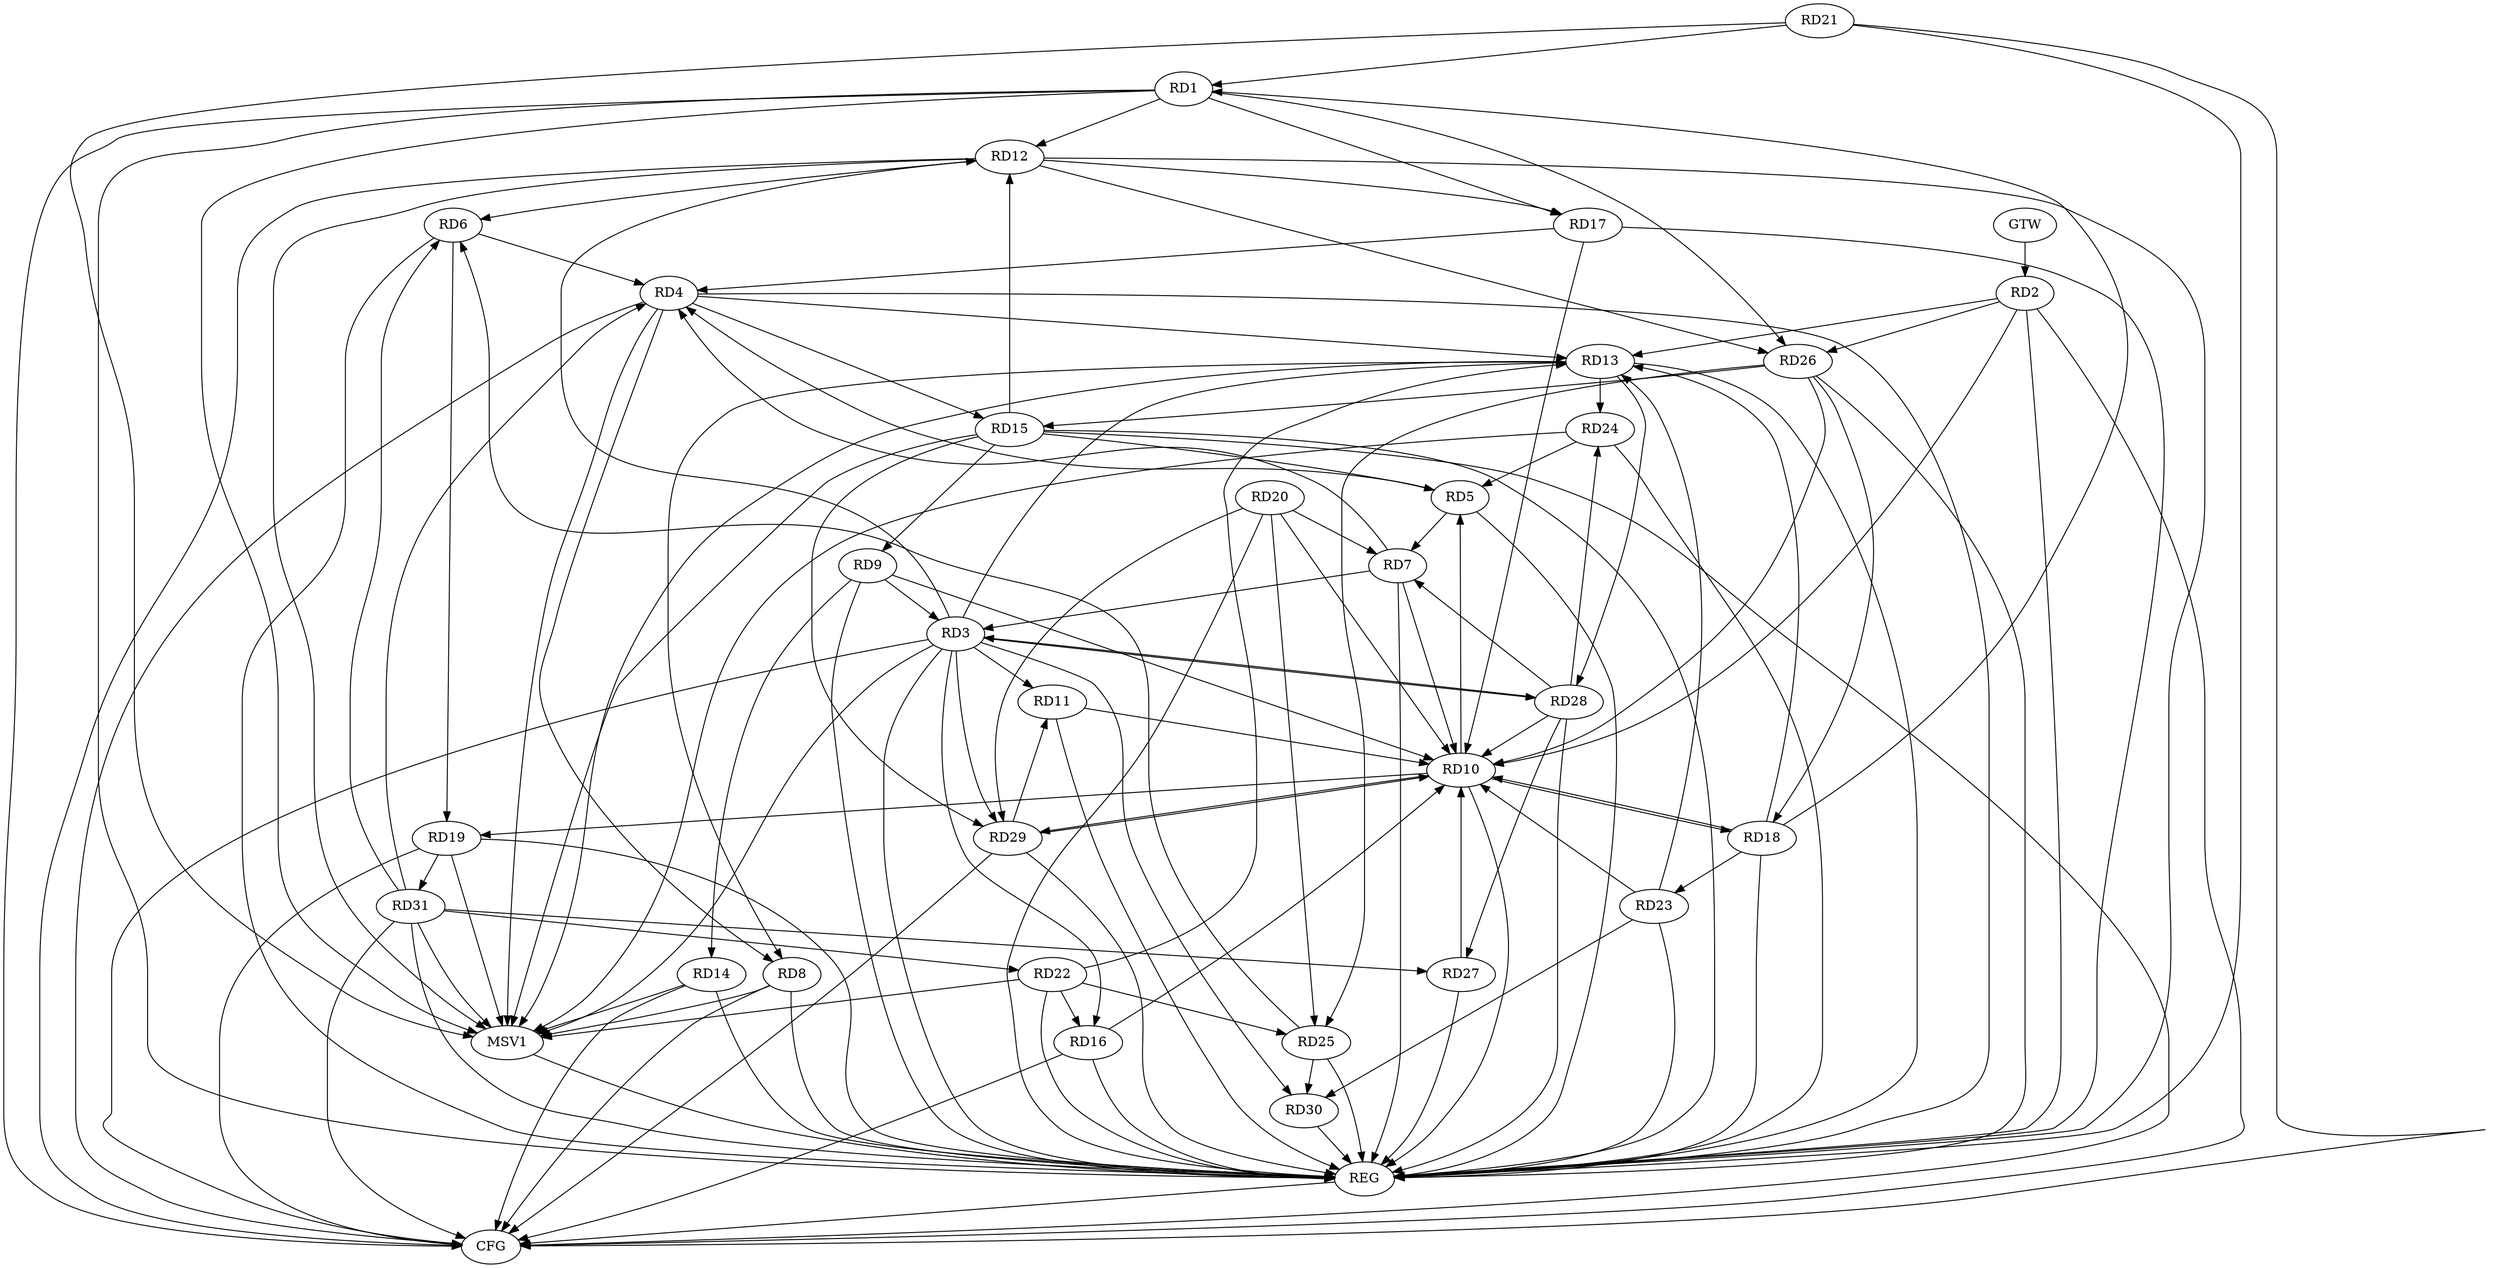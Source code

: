 strict digraph G {
  RD1 [ label="RD1" ];
  RD2 [ label="RD2" ];
  RD3 [ label="RD3" ];
  RD4 [ label="RD4" ];
  RD5 [ label="RD5" ];
  RD6 [ label="RD6" ];
  RD7 [ label="RD7" ];
  RD8 [ label="RD8" ];
  RD9 [ label="RD9" ];
  RD10 [ label="RD10" ];
  RD11 [ label="RD11" ];
  RD12 [ label="RD12" ];
  RD13 [ label="RD13" ];
  RD14 [ label="RD14" ];
  RD15 [ label="RD15" ];
  RD16 [ label="RD16" ];
  RD17 [ label="RD17" ];
  RD18 [ label="RD18" ];
  RD19 [ label="RD19" ];
  RD20 [ label="RD20" ];
  RD21 [ label="RD21" ];
  RD22 [ label="RD22" ];
  RD23 [ label="RD23" ];
  RD24 [ label="RD24" ];
  RD25 [ label="RD25" ];
  RD26 [ label="RD26" ];
  RD27 [ label="RD27" ];
  RD28 [ label="RD28" ];
  RD29 [ label="RD29" ];
  RD30 [ label="RD30" ];
  RD31 [ label="RD31" ];
  GTW [ label="GTW" ];
  REG [ label="REG" ];
  CFG [ label="CFG" ];
  MSV1 [ label="MSV1" ];
  RD1 -> RD12;
  RD1 -> RD17;
  RD18 -> RD1;
  RD21 -> RD1;
  RD1 -> RD26;
  RD2 -> RD13;
  RD2 -> RD26;
  RD7 -> RD3;
  RD9 -> RD3;
  RD3 -> RD11;
  RD3 -> RD12;
  RD3 -> RD13;
  RD3 -> RD16;
  RD3 -> RD28;
  RD28 -> RD3;
  RD3 -> RD29;
  RD3 -> RD30;
  RD5 -> RD4;
  RD6 -> RD4;
  RD7 -> RD4;
  RD4 -> RD8;
  RD4 -> RD13;
  RD4 -> RD15;
  RD17 -> RD4;
  RD31 -> RD4;
  RD5 -> RD7;
  RD10 -> RD5;
  RD15 -> RD5;
  RD24 -> RD5;
  RD12 -> RD6;
  RD6 -> RD19;
  RD25 -> RD6;
  RD31 -> RD6;
  RD20 -> RD7;
  RD28 -> RD7;
  RD13 -> RD8;
  RD9 -> RD14;
  RD15 -> RD9;
  RD10 -> RD18;
  RD10 -> RD19;
  RD10 -> RD29;
  RD29 -> RD11;
  RD15 -> RD12;
  RD12 -> RD17;
  RD12 -> RD26;
  RD18 -> RD13;
  RD22 -> RD13;
  RD23 -> RD13;
  RD13 -> RD24;
  RD13 -> RD28;
  RD26 -> RD15;
  RD15 -> RD29;
  RD22 -> RD16;
  RD18 -> RD23;
  RD26 -> RD18;
  RD19 -> RD31;
  RD20 -> RD25;
  RD20 -> RD29;
  RD22 -> RD25;
  RD31 -> RD22;
  RD23 -> RD30;
  RD28 -> RD24;
  RD26 -> RD25;
  RD25 -> RD30;
  RD28 -> RD27;
  RD31 -> RD27;
  GTW -> RD2;
  RD1 -> REG;
  RD2 -> REG;
  RD3 -> REG;
  RD4 -> REG;
  RD5 -> REG;
  RD6 -> REG;
  RD7 -> REG;
  RD8 -> REG;
  RD9 -> REG;
  RD10 -> REG;
  RD11 -> REG;
  RD12 -> REG;
  RD13 -> REG;
  RD14 -> REG;
  RD15 -> REG;
  RD16 -> REG;
  RD17 -> REG;
  RD18 -> REG;
  RD19 -> REG;
  RD20 -> REG;
  RD21 -> REG;
  RD22 -> REG;
  RD23 -> REG;
  RD24 -> REG;
  RD25 -> REG;
  RD26 -> REG;
  RD27 -> REG;
  RD28 -> REG;
  RD29 -> REG;
  RD30 -> REG;
  RD31 -> REG;
  RD19 -> CFG;
  RD16 -> CFG;
  RD21 -> CFG;
  RD4 -> CFG;
  RD3 -> CFG;
  RD8 -> CFG;
  RD14 -> CFG;
  RD2 -> CFG;
  RD15 -> CFG;
  RD29 -> CFG;
  RD12 -> CFG;
  RD1 -> CFG;
  RD31 -> CFG;
  REG -> CFG;
  RD11 -> RD10;
  RD28 -> RD10;
  RD27 -> RD10;
  RD16 -> RD10;
  RD26 -> RD10;
  RD17 -> RD10;
  RD2 -> RD10;
  RD18 -> RD10;
  RD7 -> RD10;
  RD9 -> RD10;
  RD29 -> RD10;
  RD23 -> RD10;
  RD20 -> RD10;
  RD1 -> MSV1;
  RD3 -> MSV1;
  RD13 -> MSV1;
  RD15 -> MSV1;
  RD19 -> MSV1;
  RD22 -> MSV1;
  RD21 -> MSV1;
  RD31 -> MSV1;
  RD24 -> MSV1;
  RD14 -> MSV1;
  RD8 -> MSV1;
  RD12 -> MSV1;
  RD4 -> MSV1;
  MSV1 -> REG;
}
